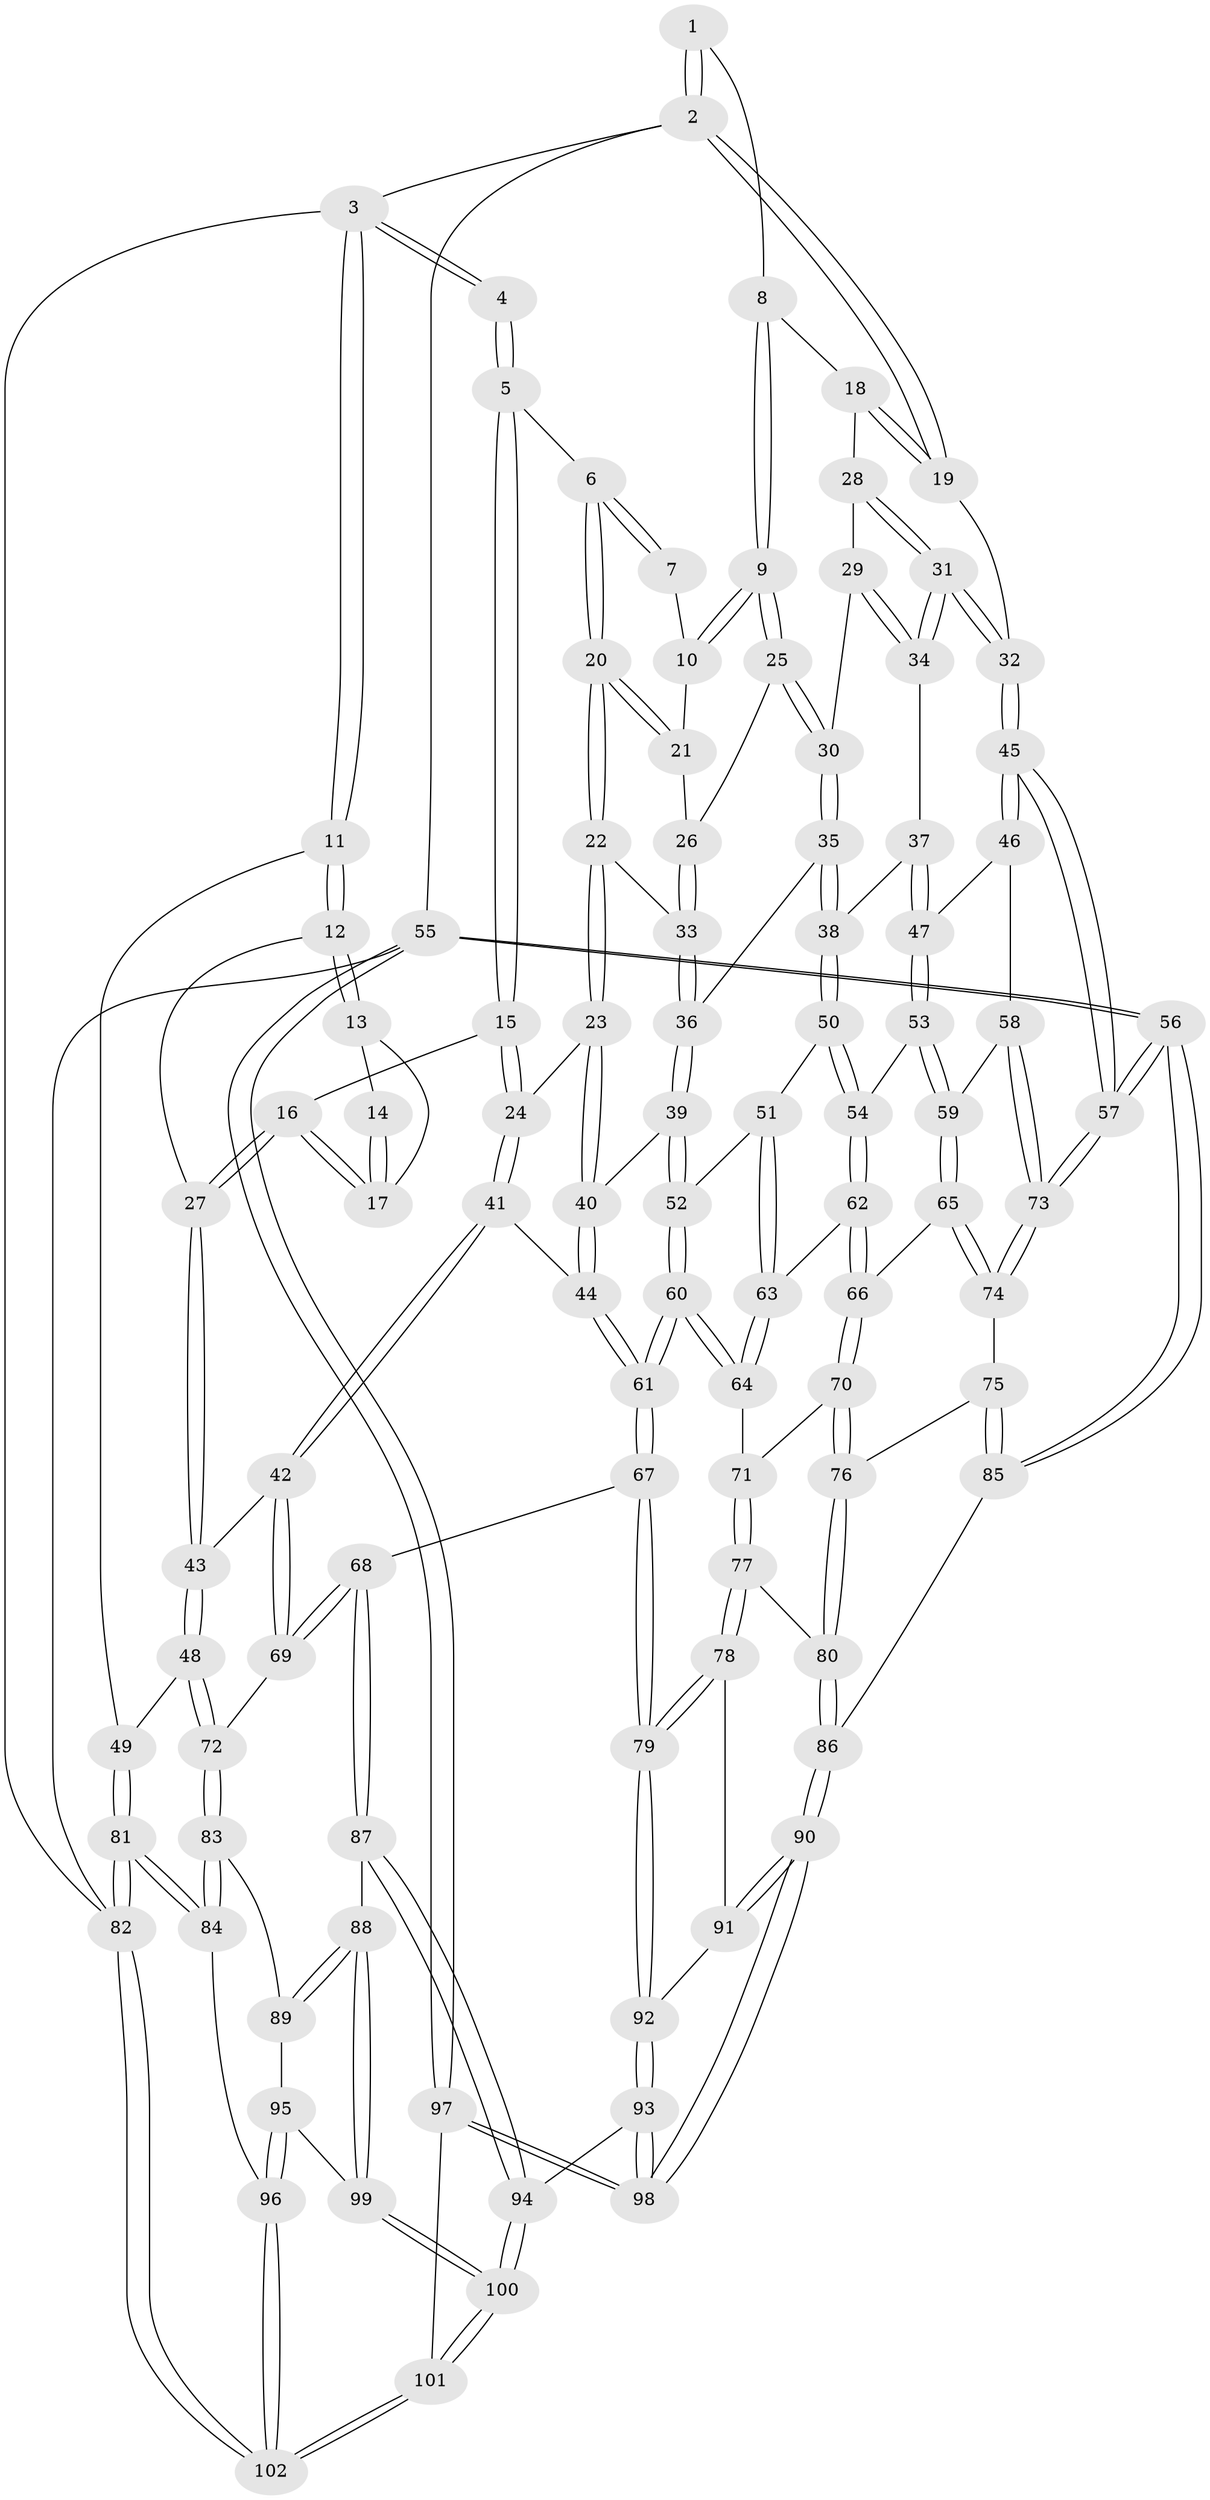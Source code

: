 // Generated by graph-tools (version 1.1) at 2025/38/02/21/25 10:38:57]
// undirected, 102 vertices, 252 edges
graph export_dot {
graph [start="1"]
  node [color=gray90,style=filled];
  1 [pos="+0.7304134240532991+0"];
  2 [pos="+1+0"];
  3 [pos="+0+0"];
  4 [pos="+0.1730897987512706+0"];
  5 [pos="+0.284350008417738+0"];
  6 [pos="+0.2859571603135607+0"];
  7 [pos="+0.6673570183130504+0"];
  8 [pos="+0.7530578664277023+0"];
  9 [pos="+0.712920447736331+0.12078666636777032"];
  10 [pos="+0.5603640721854146+0.07654059442396247"];
  11 [pos="+0+0.21416272108926795"];
  12 [pos="+0+0.2389783828720997"];
  13 [pos="+0.05988877230037438+0.10444932761357235"];
  14 [pos="+0.10623999329327997+0.0071111753514000045"];
  15 [pos="+0.1875103974531541+0.2510102387159591"];
  16 [pos="+0.17001915122780975+0.2537437194732017"];
  17 [pos="+0.11562697513278349+0.12019484715085878"];
  18 [pos="+0.8997104774869622+0.0835936909036291"];
  19 [pos="+1+0"];
  20 [pos="+0.4335349800762876+0.12480310026195392"];
  21 [pos="+0.5438090603095574+0.08645771681017171"];
  22 [pos="+0.43305064595333365+0.1725653522482585"];
  23 [pos="+0.4047069618389842+0.20460954297326658"];
  24 [pos="+0.22854138208522748+0.2671903546363789"];
  25 [pos="+0.7142268288524746+0.14889884466484382"];
  26 [pos="+0.6144513727036313+0.16377143634640665"];
  27 [pos="+0.08836455101960985+0.2813234277123845"];
  28 [pos="+0.9028962579269324+0.1336848338377214"];
  29 [pos="+0.8691506437839092+0.17315885335936235"];
  30 [pos="+0.7187613538685489+0.1589955678360358"];
  31 [pos="+1+0.2216564602529196"];
  32 [pos="+1+0.21868208089023145"];
  33 [pos="+0.5052381198491871+0.20830416525831694"];
  34 [pos="+0.9018408423415506+0.28824817964922556"];
  35 [pos="+0.7049577867882054+0.3318296383252478"];
  36 [pos="+0.609496560090078+0.33640919366564154"];
  37 [pos="+0.8757855498049826+0.3198024255656981"];
  38 [pos="+0.7186577629416727+0.3441308511489265"];
  39 [pos="+0.5004999052429073+0.4262835947813728"];
  40 [pos="+0.4502810429099793+0.4442659954656719"];
  41 [pos="+0.31799805329557596+0.4685661825075032"];
  42 [pos="+0.2557904220698837+0.5207066286910285"];
  43 [pos="+0.09520094545246191+0.4799105264200209"];
  44 [pos="+0.4231153037257578+0.4725510583602381"];
  45 [pos="+1+0.4635550053727562"];
  46 [pos="+0.9951315629286751+0.4668134960701076"];
  47 [pos="+0.9532309265881894+0.459643382783484"];
  48 [pos="+0.010473463189476121+0.549788799657061"];
  49 [pos="+0+0.5750406066453333"];
  50 [pos="+0.7200037266425167+0.35230979345772256"];
  51 [pos="+0.6372882289090823+0.5223195225464887"];
  52 [pos="+0.6334586119650573+0.5236913842154947"];
  53 [pos="+0.8458808816922805+0.522781140291835"];
  54 [pos="+0.8050111792849711+0.5174899575989"];
  55 [pos="+1+1"];
  56 [pos="+1+1"];
  57 [pos="+1+0.829551504270833"];
  58 [pos="+0.9377144025918063+0.6285947422212727"];
  59 [pos="+0.8809419081941001+0.5914019107158878"];
  60 [pos="+0.5520114622303683+0.6553845961102713"];
  61 [pos="+0.4981838156001376+0.665209212098443"];
  62 [pos="+0.7693879097148074+0.5548593993226719"];
  63 [pos="+0.720599183405944+0.5611812795158369"];
  64 [pos="+0.6331266227087876+0.6761578813418964"];
  65 [pos="+0.8279009832766372+0.6820905892026766"];
  66 [pos="+0.7712551781776075+0.6340408913515552"];
  67 [pos="+0.462482003011407+0.7230104364060601"];
  68 [pos="+0.31413439664988935+0.7392357071690014"];
  69 [pos="+0.2344287794653786+0.6980396989808603"];
  70 [pos="+0.6997975031900034+0.692732011574167"];
  71 [pos="+0.6595187649933738+0.6948109286329459"];
  72 [pos="+0.16770965542876237+0.7213044533587961"];
  73 [pos="+1+0.7155993742865885"];
  74 [pos="+0.8425860401118211+0.7262367754999499"];
  75 [pos="+0.8209964085573943+0.7516488367976096"];
  76 [pos="+0.7847755476539711+0.7518944623446296"];
  77 [pos="+0.670989380669917+0.7981673844694782"];
  78 [pos="+0.6675201431413972+0.8045268635985692"];
  79 [pos="+0.4882709011017006+0.7924131619898878"];
  80 [pos="+0.735634970891104+0.7947284491006625"];
  81 [pos="+0+0.787036136937136"];
  82 [pos="+0+1"];
  83 [pos="+0.12999354097685262+0.7668570770298992"];
  84 [pos="+0.09887423914842329+0.7876824846342284"];
  85 [pos="+0.8413820237196794+0.8730652207222881"];
  86 [pos="+0.7769805103630573+0.8893286487461657"];
  87 [pos="+0.3056695169548865+0.849760265074034"];
  88 [pos="+0.2705302947930597+0.907734213094334"];
  89 [pos="+0.20394333714186674+0.8702652125739561"];
  90 [pos="+0.7049803159357184+0.9350686916809844"];
  91 [pos="+0.666932859427331+0.8500677996945849"];
  92 [pos="+0.4971104846869187+0.8699902085187056"];
  93 [pos="+0.49599566112682003+0.8802850858782025"];
  94 [pos="+0.42384666425198464+0.9245775224173243"];
  95 [pos="+0.16081206370120574+0.9296354394607554"];
  96 [pos="+0.10455636392983765+0.9454963455685832"];
  97 [pos="+0.6600215835706968+1"];
  98 [pos="+0.6461319784862264+1"];
  99 [pos="+0.26890862230641177+0.9401679618397182"];
  100 [pos="+0.3136003721946208+1"];
  101 [pos="+0.2899960763581183+1"];
  102 [pos="+0+1"];
  1 -- 2;
  1 -- 2;
  1 -- 8;
  2 -- 3;
  2 -- 19;
  2 -- 19;
  2 -- 55;
  3 -- 4;
  3 -- 4;
  3 -- 11;
  3 -- 11;
  3 -- 82;
  4 -- 5;
  4 -- 5;
  5 -- 6;
  5 -- 15;
  5 -- 15;
  6 -- 7;
  6 -- 7;
  6 -- 20;
  6 -- 20;
  7 -- 10;
  8 -- 9;
  8 -- 9;
  8 -- 18;
  9 -- 10;
  9 -- 10;
  9 -- 25;
  9 -- 25;
  10 -- 21;
  11 -- 12;
  11 -- 12;
  11 -- 49;
  12 -- 13;
  12 -- 13;
  12 -- 27;
  13 -- 14;
  13 -- 17;
  14 -- 17;
  14 -- 17;
  15 -- 16;
  15 -- 24;
  15 -- 24;
  16 -- 17;
  16 -- 17;
  16 -- 27;
  16 -- 27;
  18 -- 19;
  18 -- 19;
  18 -- 28;
  19 -- 32;
  20 -- 21;
  20 -- 21;
  20 -- 22;
  20 -- 22;
  21 -- 26;
  22 -- 23;
  22 -- 23;
  22 -- 33;
  23 -- 24;
  23 -- 40;
  23 -- 40;
  24 -- 41;
  24 -- 41;
  25 -- 26;
  25 -- 30;
  25 -- 30;
  26 -- 33;
  26 -- 33;
  27 -- 43;
  27 -- 43;
  28 -- 29;
  28 -- 31;
  28 -- 31;
  29 -- 30;
  29 -- 34;
  29 -- 34;
  30 -- 35;
  30 -- 35;
  31 -- 32;
  31 -- 32;
  31 -- 34;
  31 -- 34;
  32 -- 45;
  32 -- 45;
  33 -- 36;
  33 -- 36;
  34 -- 37;
  35 -- 36;
  35 -- 38;
  35 -- 38;
  36 -- 39;
  36 -- 39;
  37 -- 38;
  37 -- 47;
  37 -- 47;
  38 -- 50;
  38 -- 50;
  39 -- 40;
  39 -- 52;
  39 -- 52;
  40 -- 44;
  40 -- 44;
  41 -- 42;
  41 -- 42;
  41 -- 44;
  42 -- 43;
  42 -- 69;
  42 -- 69;
  43 -- 48;
  43 -- 48;
  44 -- 61;
  44 -- 61;
  45 -- 46;
  45 -- 46;
  45 -- 57;
  45 -- 57;
  46 -- 47;
  46 -- 58;
  47 -- 53;
  47 -- 53;
  48 -- 49;
  48 -- 72;
  48 -- 72;
  49 -- 81;
  49 -- 81;
  50 -- 51;
  50 -- 54;
  50 -- 54;
  51 -- 52;
  51 -- 63;
  51 -- 63;
  52 -- 60;
  52 -- 60;
  53 -- 54;
  53 -- 59;
  53 -- 59;
  54 -- 62;
  54 -- 62;
  55 -- 56;
  55 -- 56;
  55 -- 97;
  55 -- 97;
  55 -- 82;
  56 -- 57;
  56 -- 57;
  56 -- 85;
  56 -- 85;
  57 -- 73;
  57 -- 73;
  58 -- 59;
  58 -- 73;
  58 -- 73;
  59 -- 65;
  59 -- 65;
  60 -- 61;
  60 -- 61;
  60 -- 64;
  60 -- 64;
  61 -- 67;
  61 -- 67;
  62 -- 63;
  62 -- 66;
  62 -- 66;
  63 -- 64;
  63 -- 64;
  64 -- 71;
  65 -- 66;
  65 -- 74;
  65 -- 74;
  66 -- 70;
  66 -- 70;
  67 -- 68;
  67 -- 79;
  67 -- 79;
  68 -- 69;
  68 -- 69;
  68 -- 87;
  68 -- 87;
  69 -- 72;
  70 -- 71;
  70 -- 76;
  70 -- 76;
  71 -- 77;
  71 -- 77;
  72 -- 83;
  72 -- 83;
  73 -- 74;
  73 -- 74;
  74 -- 75;
  75 -- 76;
  75 -- 85;
  75 -- 85;
  76 -- 80;
  76 -- 80;
  77 -- 78;
  77 -- 78;
  77 -- 80;
  78 -- 79;
  78 -- 79;
  78 -- 91;
  79 -- 92;
  79 -- 92;
  80 -- 86;
  80 -- 86;
  81 -- 82;
  81 -- 82;
  81 -- 84;
  81 -- 84;
  82 -- 102;
  82 -- 102;
  83 -- 84;
  83 -- 84;
  83 -- 89;
  84 -- 96;
  85 -- 86;
  86 -- 90;
  86 -- 90;
  87 -- 88;
  87 -- 94;
  87 -- 94;
  88 -- 89;
  88 -- 89;
  88 -- 99;
  88 -- 99;
  89 -- 95;
  90 -- 91;
  90 -- 91;
  90 -- 98;
  90 -- 98;
  91 -- 92;
  92 -- 93;
  92 -- 93;
  93 -- 94;
  93 -- 98;
  93 -- 98;
  94 -- 100;
  94 -- 100;
  95 -- 96;
  95 -- 96;
  95 -- 99;
  96 -- 102;
  96 -- 102;
  97 -- 98;
  97 -- 98;
  97 -- 101;
  99 -- 100;
  99 -- 100;
  100 -- 101;
  100 -- 101;
  101 -- 102;
  101 -- 102;
}
